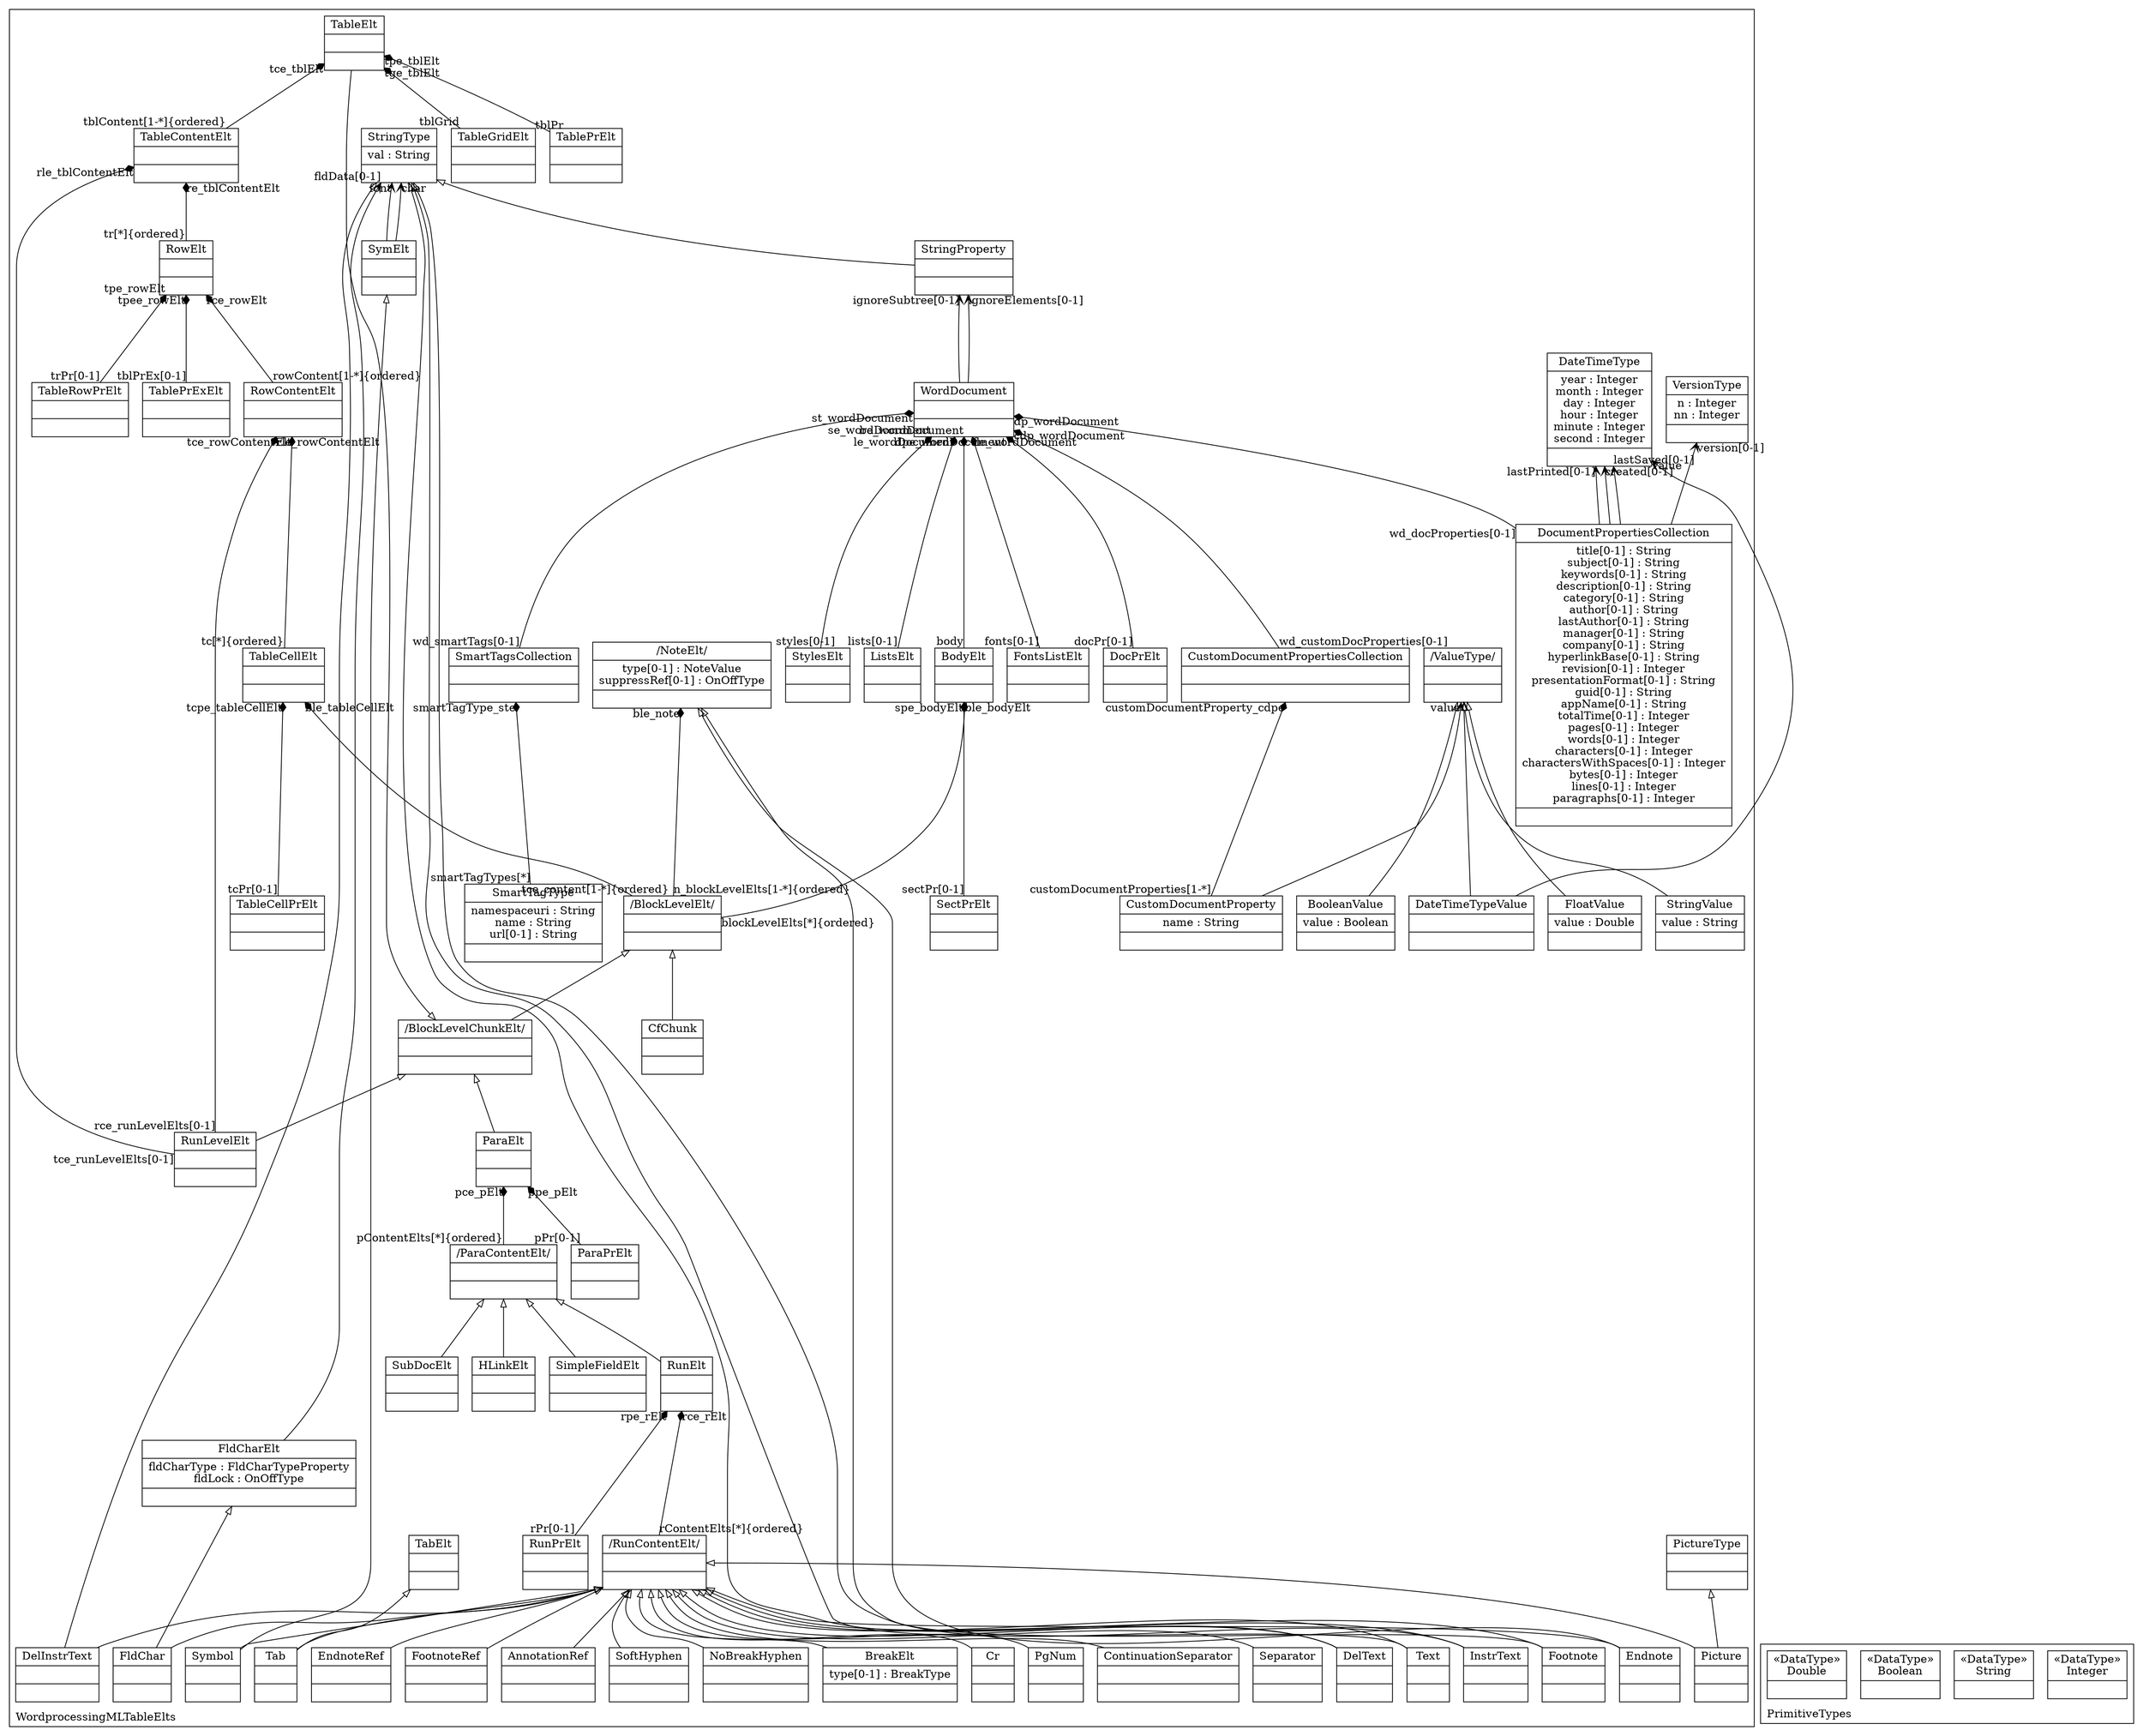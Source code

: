 digraph "KM3 Model in DOT" {
graph[rankdir=BT,labeljust=l,labelloc=t,nodeSep=0.75,compound=true];
 subgraph "cluster_WordprocessingMLTableElts"{
labelloc=t
color=black
label=WordprocessingMLTableElts
 node[shape=record];
DateTimeType[label="{DateTimeType|year : Integer\nmonth : Integer\nday : Integer\nhour : Integer\nminute : Integer\nsecond : Integer| }"]
;
 node[shape=record];
VersionType[label="{VersionType|n : Integer\nnn : Integer| }"]
;
 node[shape=record];
ValueType[label="{/ValueType/| | }"]
;
 node[shape=record];
StringValue[label="{StringValue|value : String| }"]
 StringValue->ValueType[arrowhead=onormal,group=ValueType,minlen=2,constraint=true,]
;
 node[shape=record];
FloatValue[label="{FloatValue|value : Double| }"]
 FloatValue->ValueType[arrowhead=onormal,group=ValueType,minlen=2,constraint=true,]
;
 node[shape=record];
DateTimeTypeValue[label="{DateTimeTypeValue| | }"]
 DateTimeTypeValue->DateTimeType[arrowhead=vee,arrowtail=none,headlabel="value",group=DateTimeType,minlen=2,constraint=false,]
 DateTimeTypeValue->ValueType[arrowhead=onormal,group=ValueType,minlen=2,constraint=true,]
;
 node[shape=record];
BooleanValue[label="{BooleanValue|value : Boolean| }"]
 BooleanValue->ValueType[arrowhead=onormal,group=ValueType,minlen=2,constraint=true,]
;
 node[shape=record];
DocumentPropertiesCollection[label="{DocumentPropertiesCollection|title[0-1] : String\nsubject[0-1] : String\nkeywords[0-1] : String\ndescription[0-1] : String\ncategory[0-1] : String\nauthor[0-1] : String\nlastAuthor[0-1] : String\nmanager[0-1] : String\ncompany[0-1] : String\nhyperlinkBase[0-1] : String\nrevision[0-1] : Integer\npresentationFormat[0-1] : String\nguid[0-1] : String\nappName[0-1] : String\ntotalTime[0-1] : Integer\npages[0-1] : Integer\nwords[0-1] : Integer\ncharacters[0-1] : Integer\ncharactersWithSpaces[0-1] : Integer\nbytes[0-1] : Integer\nlines[0-1] : Integer\nparagraphs[0-1] : Integer| }"]
 DocumentPropertiesCollection->WordDocument[arrowhead=diamond,arrowtail=none,headlabel="dp_wordDocument",taillabel="wd_docProperties[0-1]",group=WordDocument,minlen=2,constraint=true,]
 DocumentPropertiesCollection->VersionType[arrowhead=vee,arrowtail=diamond,headlabel="version[0-1]",group=VersionType,minlen=2,constraint=true,]
 DocumentPropertiesCollection->DateTimeType[arrowhead=vee,arrowtail=diamond,headlabel="lastPrinted[0-1]",group=DateTimeType,minlen=2,constraint=true,]
 DocumentPropertiesCollection->DateTimeType[arrowhead=vee,arrowtail=diamond,headlabel="created[0-1]",group=DateTimeType,minlen=2,constraint=true,]
 DocumentPropertiesCollection->DateTimeType[arrowhead=vee,arrowtail=diamond,headlabel="lastSaved[0-1]",group=DateTimeType,minlen=2,constraint=true,]
;
 node[shape=record];
CustomDocumentPropertiesCollection[label="{CustomDocumentPropertiesCollection| | }"]
 CustomDocumentPropertiesCollection->WordDocument[arrowhead=diamond,arrowtail=none,headlabel="cdp_wordDocument",taillabel="wd_customDocProperties[0-1]",group=WordDocument,minlen=2,constraint=true,]
;
 node[shape=record];
CustomDocumentProperty[label="{CustomDocumentProperty|name : String| }"]
 CustomDocumentProperty->CustomDocumentPropertiesCollection[arrowhead=diamond,arrowtail=none,headlabel="customDocumentProperty_cdpe",taillabel="customDocumentProperties[1-*]",group=CustomDocumentPropertiesCollection,minlen=2,constraint=true,]
 CustomDocumentProperty->ValueType[arrowhead=vee,arrowtail=diamond,headlabel="value",group=ValueType,minlen=2,constraint=true,]
;
 node[shape=record];
SmartTagType[label="{SmartTagType|namespaceuri : String\nname : String\nurl[0-1] : String| }"]
 SmartTagType->SmartTagsCollection[arrowhead=diamond,arrowtail=none,headlabel="smartTagType_ste",taillabel="smartTagTypes[*]",group=SmartTagsCollection,minlen=2,constraint=true,]
;
 node[shape=record];
SmartTagsCollection[label="{SmartTagsCollection| | }"]
 SmartTagsCollection->WordDocument[arrowhead=diamond,arrowtail=none,headlabel="st_wordDocument",taillabel="wd_smartTags[0-1]",group=WordDocument,minlen=2,constraint=true,]
;
 node[shape=record];
StringProperty[label="{StringProperty| | }"]
 StringProperty->StringType[arrowhead=onormal,group=StringType,minlen=2,constraint=true,]
;
 node[shape=record];
StringType[label="{StringType|val : String| }"]
;
 node[shape=record];
WordDocument[label="{WordDocument| | }"]
 WordDocument->StringProperty[arrowhead=vee,arrowtail=diamond,headlabel="ignoreSubtree[0-1]",group=StringProperty,minlen=2,constraint=true,]
 WordDocument->StringProperty[arrowhead=vee,arrowtail=diamond,headlabel="ignoreElements[0-1]",group=StringProperty,minlen=2,constraint=true,]
;
 node[shape=record];
DocPrElt[label="{DocPrElt| | }"]
 DocPrElt->WordDocument[arrowhead=diamond,arrowtail=none,headlabel="dpe_wordDocument",taillabel="docPr[0-1]",group=WordDocument,minlen=2,constraint=true,]
;
 node[shape=record];
BodyElt[label="{BodyElt| | }"]
 BodyElt->WordDocument[arrowhead=diamond,arrowtail=none,headlabel="be_wordDocument",taillabel="body",group=WordDocument,minlen=2,constraint=true,]
;
 node[shape=record];
BlockLevelElt[label="{/BlockLevelElt/| | }"]
 BlockLevelElt->BodyElt[arrowhead=diamond,arrowtail=none,headlabel="ble_bodyElt",taillabel="blockLevelElts[*]{ordered}",group=BodyElt,minlen=2,constraint=true,]
 BlockLevelElt->NoteElt[arrowhead=diamond,arrowtail=none,headlabel="ble_note",taillabel="n_blockLevelElts[1-*]{ordered}",group=NoteElt,minlen=2,constraint=true,]
 BlockLevelElt->TableCellElt[arrowhead=diamond,arrowtail=none,headlabel="ble_tableCellElt",taillabel="tce_content[1-*]{ordered}",group=TableCellElt,minlen=2,constraint=true,]
;
 node[shape=record];
BlockLevelChunkElt[label="{/BlockLevelChunkElt/| | }"]
 BlockLevelChunkElt->BlockLevelElt[arrowhead=onormal,group=BlockLevelElt,minlen=2,constraint=true,]
;
 node[shape=record];
ParaElt[label="{ParaElt| | }"]
 ParaElt->BlockLevelChunkElt[arrowhead=onormal,group=BlockLevelChunkElt,minlen=2,constraint=true,]
;
 node[shape=record];
ParaPrElt[label="{ParaPrElt| | }"]
 ParaPrElt->ParaElt[arrowhead=diamond,arrowtail=none,headlabel="ppe_pElt",taillabel="pPr[0-1]",group=ParaElt,minlen=2,constraint=true,]
;
 node[shape=record];
ParaContentElt[label="{/ParaContentElt/| | }"]
 ParaContentElt->ParaElt[arrowhead=diamond,arrowtail=none,headlabel="pce_pElt",taillabel="pContentElts[*]{ordered}",group=ParaElt,minlen=2,constraint=true,]
;
 node[shape=record];
RunElt[label="{RunElt| | }"]
 RunElt->ParaContentElt[arrowhead=onormal,group=ParaContentElt,minlen=2,constraint=true,]
;
 node[shape=record];
RunPrElt[label="{RunPrElt| | }"]
 RunPrElt->RunElt[arrowhead=diamond,arrowtail=none,headlabel="rpe_rElt",taillabel="rPr[0-1]",group=RunElt,minlen=2,constraint=true,]
;
 node[shape=record];
RunContentElt[label="{/RunContentElt/| | }"]
 RunContentElt->RunElt[arrowhead=diamond,arrowtail=none,headlabel="rce_rElt",taillabel="rContentElts[*]{ordered}",group=RunElt,minlen=2,constraint=true,]
;
 node[shape=record];
BreakElt[label="{BreakElt|type[0-1] : BreakType| }"]
 BreakElt->RunContentElt[arrowhead=onormal,group=RunContentElt,minlen=2,constraint=true,]
;
 node[shape=record];
Text[label="{Text| | }"]
 Text->RunContentElt[arrowhead=onormal,group=RunContentElt,minlen=2,constraint=true,]
 Text->StringType[arrowhead=onormal,group=StringType,minlen=2,constraint=true,]
;
 node[shape=record];
DelText[label="{DelText| | }"]
 DelText->RunContentElt[arrowhead=onormal,group=RunContentElt,minlen=2,constraint=true,]
 DelText->StringType[arrowhead=onormal,group=StringType,minlen=2,constraint=true,]
;
 node[shape=record];
InstrText[label="{InstrText| | }"]
 InstrText->RunContentElt[arrowhead=onormal,group=RunContentElt,minlen=2,constraint=true,]
 InstrText->StringType[arrowhead=onormal,group=StringType,minlen=2,constraint=true,]
;
 node[shape=record];
DelInstrText[label="{DelInstrText| | }"]
 DelInstrText->RunContentElt[arrowhead=onormal,group=RunContentElt,minlen=2,constraint=true,]
 DelInstrText->StringType[arrowhead=onormal,group=StringType,minlen=2,constraint=true,]
;
 node[shape=record];
NoBreakHyphen[label="{NoBreakHyphen| | }"]
 NoBreakHyphen->RunContentElt[arrowhead=onormal,group=RunContentElt,minlen=2,constraint=true,]
;
 node[shape=record];
SoftHyphen[label="{SoftHyphen| | }"]
 SoftHyphen->RunContentElt[arrowhead=onormal,group=RunContentElt,minlen=2,constraint=true,]
;
 node[shape=record];
AnnotationRef[label="{AnnotationRef| | }"]
 AnnotationRef->RunContentElt[arrowhead=onormal,group=RunContentElt,minlen=2,constraint=true,]
;
 node[shape=record];
FootnoteRef[label="{FootnoteRef| | }"]
 FootnoteRef->RunContentElt[arrowhead=onormal,group=RunContentElt,minlen=2,constraint=true,]
;
 node[shape=record];
EndnoteRef[label="{EndnoteRef| | }"]
 EndnoteRef->RunContentElt[arrowhead=onormal,group=RunContentElt,minlen=2,constraint=true,]
;
 node[shape=record];
Separator[label="{Separator| | }"]
 Separator->RunContentElt[arrowhead=onormal,group=RunContentElt,minlen=2,constraint=true,]
;
 node[shape=record];
ContinuationSeparator[label="{ContinuationSeparator| | }"]
 ContinuationSeparator->RunContentElt[arrowhead=onormal,group=RunContentElt,minlen=2,constraint=true,]
;
 node[shape=record];
PgNum[label="{PgNum| | }"]
 PgNum->RunContentElt[arrowhead=onormal,group=RunContentElt,minlen=2,constraint=true,]
;
 node[shape=record];
Cr[label="{Cr| | }"]
 Cr->RunContentElt[arrowhead=onormal,group=RunContentElt,minlen=2,constraint=true,]
;
 node[shape=record];
Footnote[label="{Footnote| | }"]
 Footnote->RunContentElt[arrowhead=onormal,group=RunContentElt,minlen=2,constraint=true,]
 Footnote->NoteElt[arrowhead=onormal,group=NoteElt,minlen=2,constraint=true,]
;
 node[shape=record];
Endnote[label="{Endnote| | }"]
 Endnote->RunContentElt[arrowhead=onormal,group=RunContentElt,minlen=2,constraint=true,]
 Endnote->NoteElt[arrowhead=onormal,group=NoteElt,minlen=2,constraint=true,]
;
 node[shape=record];
NoteElt[label="{/NoteElt/|type[0-1] : NoteValue\nsuppressRef[0-1] : OnOffType| }"]
;
 node[shape=record];
Picture[label="{Picture| | }"]
 Picture->RunContentElt[arrowhead=onormal,group=RunContentElt,minlen=2,constraint=true,]
 Picture->PictureType[arrowhead=onormal,group=PictureType,minlen=2,constraint=true,]
;
 node[shape=record];
Symbol[label="{Symbol| | }"]
 Symbol->RunContentElt[arrowhead=onormal,group=RunContentElt,minlen=2,constraint=true,]
 Symbol->SymElt[arrowhead=onormal,group=SymElt,minlen=2,constraint=true,]
;
 node[shape=record];
SymElt[label="{SymElt| | }"]
 SymElt->StringType[arrowhead=vee,arrowtail=diamond,headlabel="font",group=StringType,minlen=2,constraint=true,]
 SymElt->StringType[arrowhead=vee,arrowtail=diamond,headlabel="char",group=StringType,minlen=2,constraint=true,]
;
 node[shape=record];
Tab[label="{Tab| | }"]
 Tab->RunContentElt[arrowhead=onormal,group=RunContentElt,minlen=2,constraint=true,]
 Tab->TabElt[arrowhead=onormal,group=TabElt,minlen=2,constraint=true,]
;
 node[shape=record];
FldChar[label="{FldChar| | }"]
 FldChar->RunContentElt[arrowhead=onormal,group=RunContentElt,minlen=2,constraint=true,]
 FldChar->FldCharElt[arrowhead=onormal,group=FldCharElt,minlen=2,constraint=true,]
;
 node[shape=record];
FldCharElt[label="{FldCharElt|fldCharType : FldCharTypeProperty\nfldLock : OnOffType| }"]
 FldCharElt->StringType[arrowhead=vee,arrowtail=diamond,headlabel="fldData[0-1]",group=StringType,minlen=2,constraint=true,]
;
 node[shape=record];
TableElt[label="{TableElt| | }"]
 TableElt->BlockLevelChunkElt[arrowhead=onormal,group=BlockLevelChunkElt,minlen=2,constraint=true,]
;
 node[shape=record];
TablePrElt[label="{TablePrElt| | }"]
 TablePrElt->TableElt[arrowhead=diamond,arrowtail=none,headlabel="tpe_tblElt",taillabel="tblPr",group=TableElt,minlen=2,constraint=true,]
;
 node[shape=record];
TableGridElt[label="{TableGridElt| | }"]
 TableGridElt->TableElt[arrowhead=diamond,arrowtail=none,headlabel="tge_tblElt",taillabel="tblGrid",group=TableElt,minlen=2,constraint=true,]
;
 node[shape=record];
TableContentElt[label="{TableContentElt| | }"]
 TableContentElt->TableElt[arrowhead=diamond,arrowtail=none,headlabel="tce_tblElt",taillabel="tblContent[1-*]{ordered}",group=TableElt,minlen=2,constraint=true,]
;
 node[shape=record];
RowElt[label="{RowElt| | }"]
 RowElt->TableContentElt[arrowhead=diamond,arrowtail=none,headlabel="re_tblContentElt",taillabel="tr[*]{ordered}",group=TableContentElt,minlen=2,constraint=true,]
;
 node[shape=record];
TablePrExElt[label="{TablePrExElt| | }"]
 TablePrExElt->RowElt[arrowhead=diamond,arrowtail=none,headlabel="tpee_rowElt",taillabel="tblPrEx[0-1]",group=RowElt,minlen=2,constraint=true,]
;
 node[shape=record];
TableRowPrElt[label="{TableRowPrElt| | }"]
 TableRowPrElt->RowElt[arrowhead=diamond,arrowtail=none,headlabel="tpe_rowElt",taillabel="trPr[0-1]",group=RowElt,minlen=2,constraint=true,]
;
 node[shape=record];
RowContentElt[label="{RowContentElt| | }"]
 RowContentElt->RowElt[arrowhead=diamond,arrowtail=none,headlabel="rce_rowElt",taillabel="rowContent[1-*]{ordered}",group=RowElt,minlen=2,constraint=true,]
;
 node[shape=record];
TableCellElt[label="{TableCellElt| | }"]
 TableCellElt->RowContentElt[arrowhead=diamond,arrowtail=none,headlabel="tce_rowContentElt",taillabel="tc[*]{ordered}",group=RowContentElt,minlen=2,constraint=true,]
;
 node[shape=record];
TableCellPrElt[label="{TableCellPrElt| | }"]
 TableCellPrElt->TableCellElt[arrowhead=diamond,arrowtail=none,headlabel="tcpe_tableCellElt",taillabel="tcPr[0-1]",group=TableCellElt,minlen=2,constraint=true,]
;
 node[shape=record];
FontsListElt[label="{FontsListElt| | }"]
 FontsListElt->WordDocument[arrowhead=diamond,arrowtail=none,headlabel="fle_wordDocument",taillabel="fonts[0-1]",group=WordDocument,minlen=2,constraint=true,]
;
 node[shape=record];
ListsElt[label="{ListsElt| | }"]
 ListsElt->WordDocument[arrowhead=diamond,arrowtail=none,headlabel="le_wordDocument",taillabel="lists[0-1]",group=WordDocument,minlen=2,constraint=true,]
;
 node[shape=record];
StylesElt[label="{StylesElt| | }"]
 StylesElt->WordDocument[arrowhead=diamond,arrowtail=none,headlabel="se_wordDocument",taillabel="styles[0-1]",group=WordDocument,minlen=2,constraint=true,]
;
 node[shape=record];
SectPrElt[label="{SectPrElt| | }"]
 SectPrElt->BodyElt[arrowhead=diamond,arrowtail=none,headlabel="spe_bodyElt",taillabel="sectPr[0-1]",group=BodyElt,minlen=2,constraint=true,]
;
 node[shape=record];
RunLevelElt[label="{RunLevelElt| | }"]
 RunLevelElt->TableContentElt[arrowhead=diamond,arrowtail=none,headlabel="rle_tblContentElt",taillabel="tce_runLevelElts[0-1]",group=TableContentElt,minlen=2,constraint=true,]
 RunLevelElt->RowContentElt[arrowhead=diamond,arrowtail=none,headlabel="rle_rowContentElt",taillabel="rce_runLevelElts[0-1]",group=RowContentElt,minlen=2,constraint=true,]
 RunLevelElt->BlockLevelChunkElt[arrowhead=onormal,group=BlockLevelChunkElt,minlen=2,constraint=true,]
;
 node[shape=record];
CfChunk[label="{CfChunk| | }"]
 CfChunk->BlockLevelElt[arrowhead=onormal,group=BlockLevelElt,minlen=2,constraint=true,]
;
 node[shape=record];
SimpleFieldElt[label="{SimpleFieldElt| | }"]
 SimpleFieldElt->ParaContentElt[arrowhead=onormal,group=ParaContentElt,minlen=2,constraint=true,]
;
 node[shape=record];
HLinkElt[label="{HLinkElt| | }"]
 HLinkElt->ParaContentElt[arrowhead=onormal,group=ParaContentElt,minlen=2,constraint=true,]
;
 node[shape=record];
SubDocElt[label="{SubDocElt| | }"]
 SubDocElt->ParaContentElt[arrowhead=onormal,group=ParaContentElt,minlen=2,constraint=true,]
;
 node[shape=record];
PictureType[label="{PictureType| | }"]
;
 node[shape=record];
TabElt[label="{TabElt| | }"]
;

} subgraph "cluster_PrimitiveTypes"{
labelloc=t
color=black
label=PrimitiveTypes
 node[shape=record];
Integer[label="{&#171;DataType&#187;\nInteger|}"]
;
 node[shape=record];
String[label="{&#171;DataType&#187;\nString|}"]
;
 node[shape=record];
Boolean[label="{&#171;DataType&#187;\nBoolean|}"]
;
 node[shape=record];
Double[label="{&#171;DataType&#187;\nDouble|}"]
;

}
}